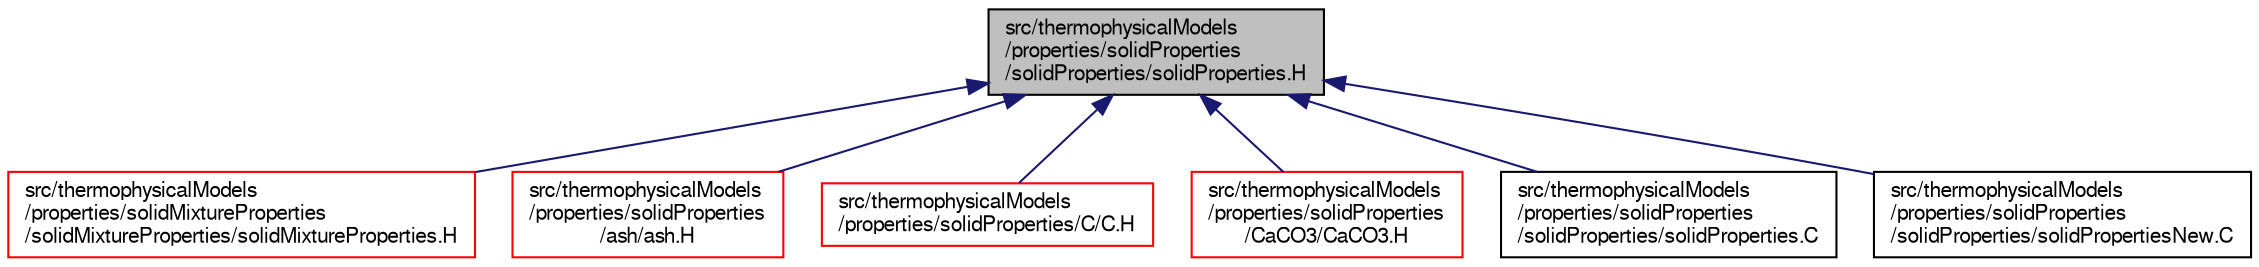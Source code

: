 digraph "src/thermophysicalModels/properties/solidProperties/solidProperties/solidProperties.H"
{
  bgcolor="transparent";
  edge [fontname="FreeSans",fontsize="10",labelfontname="FreeSans",labelfontsize="10"];
  node [fontname="FreeSans",fontsize="10",shape=record];
  Node75 [label="src/thermophysicalModels\l/properties/solidProperties\l/solidProperties/solidProperties.H",height=0.2,width=0.4,color="black", fillcolor="grey75", style="filled", fontcolor="black"];
  Node75 -> Node76 [dir="back",color="midnightblue",fontsize="10",style="solid",fontname="FreeSans"];
  Node76 [label="src/thermophysicalModels\l/properties/solidMixtureProperties\l/solidMixtureProperties/solidMixtureProperties.H",height=0.2,width=0.4,color="red",URL="$a15881.html"];
  Node75 -> Node138 [dir="back",color="midnightblue",fontsize="10",style="solid",fontname="FreeSans"];
  Node138 [label="src/thermophysicalModels\l/properties/solidProperties\l/ash/ash.H",height=0.2,width=0.4,color="red",URL="$a15887.html"];
  Node75 -> Node140 [dir="back",color="midnightblue",fontsize="10",style="solid",fontname="FreeSans"];
  Node140 [label="src/thermophysicalModels\l/properties/solidProperties/C/C.H",height=0.2,width=0.4,color="red",URL="$a15893.html"];
  Node75 -> Node142 [dir="back",color="midnightblue",fontsize="10",style="solid",fontname="FreeSans"];
  Node142 [label="src/thermophysicalModels\l/properties/solidProperties\l/CaCO3/CaCO3.H",height=0.2,width=0.4,color="red",URL="$a15899.html"];
  Node75 -> Node144 [dir="back",color="midnightblue",fontsize="10",style="solid",fontname="FreeSans"];
  Node144 [label="src/thermophysicalModels\l/properties/solidProperties\l/solidProperties/solidProperties.C",height=0.2,width=0.4,color="black",URL="$a15902.html"];
  Node75 -> Node145 [dir="back",color="midnightblue",fontsize="10",style="solid",fontname="FreeSans"];
  Node145 [label="src/thermophysicalModels\l/properties/solidProperties\l/solidProperties/solidPropertiesNew.C",height=0.2,width=0.4,color="black",URL="$a15911.html"];
}
